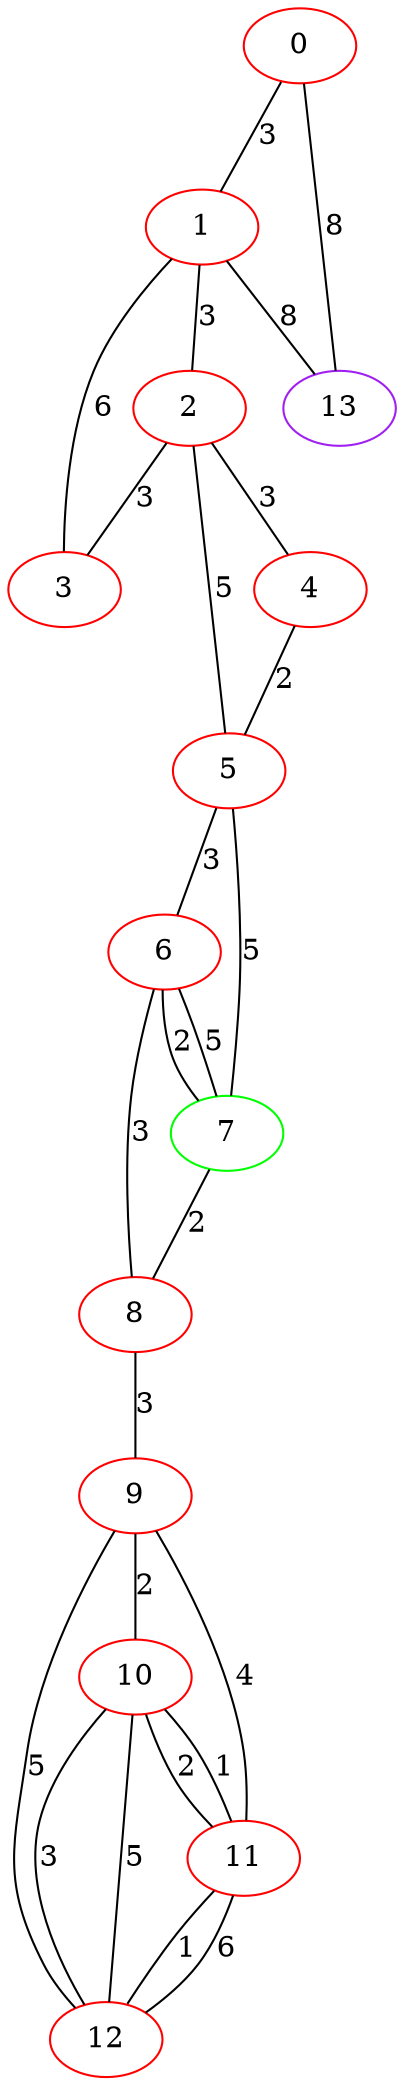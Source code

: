 graph "" {
0 [color=red, weight=1];
1 [color=red, weight=1];
2 [color=red, weight=1];
3 [color=red, weight=1];
4 [color=red, weight=1];
5 [color=red, weight=1];
6 [color=red, weight=1];
7 [color=green, weight=2];
8 [color=red, weight=1];
9 [color=red, weight=1];
10 [color=red, weight=1];
11 [color=red, weight=1];
12 [color=red, weight=1];
13 [color=purple, weight=4];
0 -- 1  [key=0, label=3];
0 -- 13  [key=0, label=8];
1 -- 2  [key=0, label=3];
1 -- 3  [key=0, label=6];
1 -- 13  [key=0, label=8];
2 -- 3  [key=0, label=3];
2 -- 4  [key=0, label=3];
2 -- 5  [key=0, label=5];
4 -- 5  [key=0, label=2];
5 -- 6  [key=0, label=3];
5 -- 7  [key=0, label=5];
6 -- 8  [key=0, label=3];
6 -- 7  [key=0, label=2];
6 -- 7  [key=1, label=5];
7 -- 8  [key=0, label=2];
8 -- 9  [key=0, label=3];
9 -- 10  [key=0, label=2];
9 -- 11  [key=0, label=4];
9 -- 12  [key=0, label=5];
10 -- 11  [key=0, label=2];
10 -- 11  [key=1, label=1];
10 -- 12  [key=0, label=3];
10 -- 12  [key=1, label=5];
11 -- 12  [key=0, label=1];
11 -- 12  [key=1, label=6];
}

